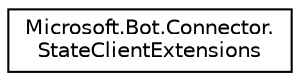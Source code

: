 digraph "Graphical Class Hierarchy"
{
  edge [fontname="Helvetica",fontsize="10",labelfontname="Helvetica",labelfontsize="10"];
  node [fontname="Helvetica",fontsize="10",shape=record];
  rankdir="LR";
  Node1 [label="Microsoft.Bot.Connector.\lStateClientExtensions",height=0.2,width=0.4,color="black", fillcolor="white", style="filled",URL="$d1/d4d/class_microsoft_1_1_bot_1_1_connector_1_1_state_client_extensions.html"];
}
